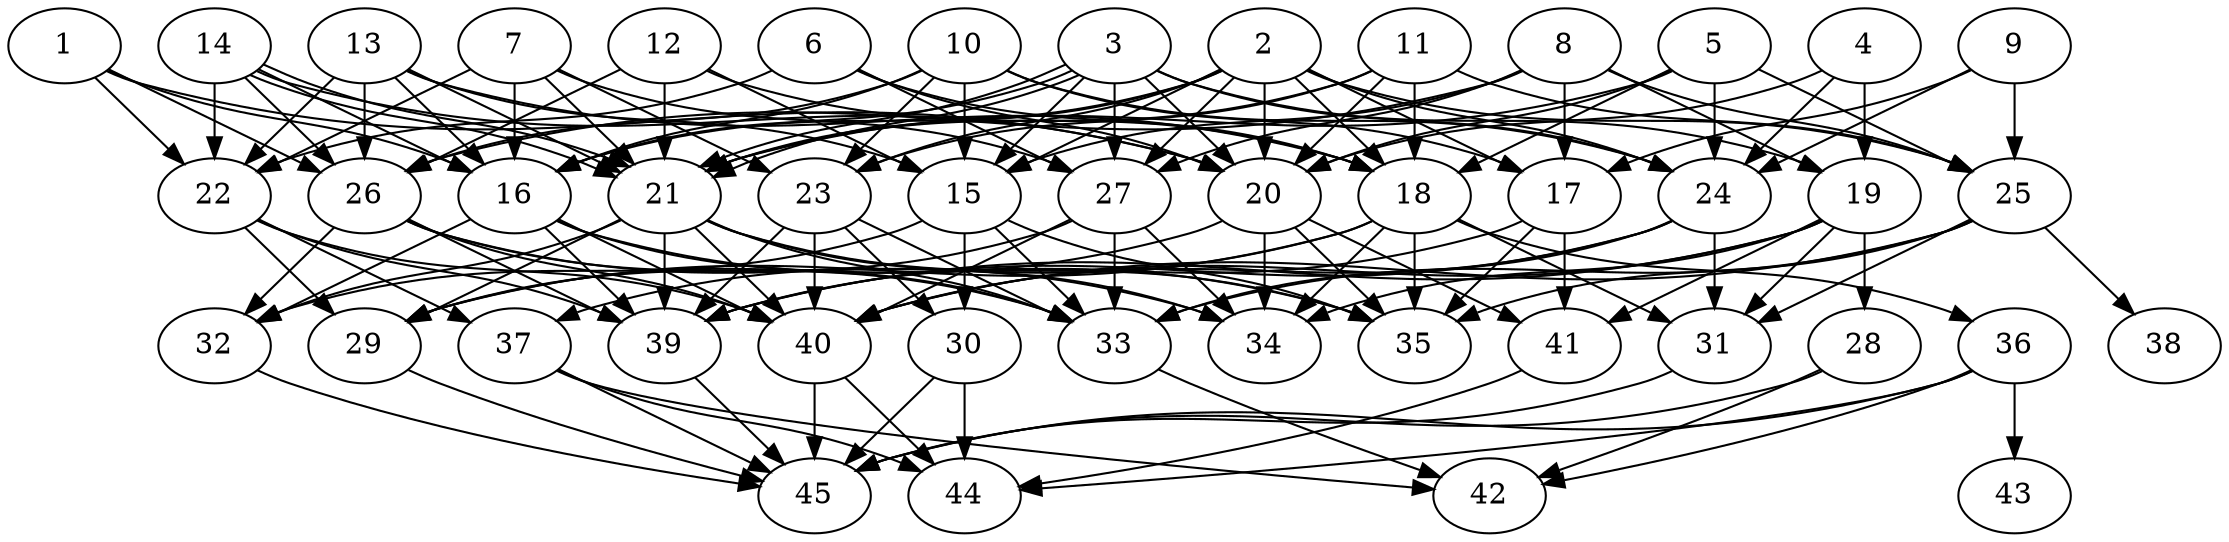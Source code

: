 // DAG automatically generated by daggen at Thu Oct  3 14:07:25 2019
// ./daggen --dot -n 45 --ccr 0.5 --fat 0.7 --regular 0.9 --density 0.7 --mindata 5242880 --maxdata 52428800 
digraph G {
  1 [size="66725888", alpha="0.17", expect_size="33362944"] 
  1 -> 16 [size ="33362944"]
  1 -> 20 [size ="33362944"]
  1 -> 22 [size ="33362944"]
  1 -> 26 [size ="33362944"]
  2 [size="90339328", alpha="0.17", expect_size="45169664"] 
  2 -> 15 [size ="45169664"]
  2 -> 16 [size ="45169664"]
  2 -> 17 [size ="45169664"]
  2 -> 18 [size ="45169664"]
  2 -> 20 [size ="45169664"]
  2 -> 21 [size ="45169664"]
  2 -> 23 [size ="45169664"]
  2 -> 24 [size ="45169664"]
  2 -> 25 [size ="45169664"]
  2 -> 27 [size ="45169664"]
  3 [size="46260224", alpha="0.12", expect_size="23130112"] 
  3 -> 15 [size ="23130112"]
  3 -> 16 [size ="23130112"]
  3 -> 19 [size ="23130112"]
  3 -> 20 [size ="23130112"]
  3 -> 21 [size ="23130112"]
  3 -> 21 [size ="23130112"]
  3 -> 24 [size ="23130112"]
  3 -> 27 [size ="23130112"]
  4 [size="101629952", alpha="0.07", expect_size="50814976"] 
  4 -> 19 [size ="50814976"]
  4 -> 20 [size ="50814976"]
  4 -> 24 [size ="50814976"]
  5 [size="93128704", alpha="0.03", expect_size="46564352"] 
  5 -> 18 [size ="46564352"]
  5 -> 20 [size ="46564352"]
  5 -> 21 [size ="46564352"]
  5 -> 24 [size ="46564352"]
  5 -> 25 [size ="46564352"]
  6 [size="15280128", alpha="0.14", expect_size="7640064"] 
  6 -> 18 [size ="7640064"]
  6 -> 20 [size ="7640064"]
  6 -> 22 [size ="7640064"]
  6 -> 27 [size ="7640064"]
  7 [size="26286080", alpha="0.09", expect_size="13143040"] 
  7 -> 16 [size ="13143040"]
  7 -> 21 [size ="13143040"]
  7 -> 22 [size ="13143040"]
  7 -> 23 [size ="13143040"]
  7 -> 27 [size ="13143040"]
  8 [size="87597056", alpha="0.12", expect_size="43798528"] 
  8 -> 15 [size ="43798528"]
  8 -> 17 [size ="43798528"]
  8 -> 19 [size ="43798528"]
  8 -> 25 [size ="43798528"]
  8 -> 26 [size ="43798528"]
  8 -> 27 [size ="43798528"]
  9 [size="64843776", alpha="0.10", expect_size="32421888"] 
  9 -> 17 [size ="32421888"]
  9 -> 24 [size ="32421888"]
  9 -> 25 [size ="32421888"]
  10 [size="39327744", alpha="0.03", expect_size="19663872"] 
  10 -> 15 [size ="19663872"]
  10 -> 16 [size ="19663872"]
  10 -> 17 [size ="19663872"]
  10 -> 23 [size ="19663872"]
  10 -> 24 [size ="19663872"]
  10 -> 26 [size ="19663872"]
  11 [size="87597056", alpha="0.14", expect_size="43798528"] 
  11 -> 18 [size ="43798528"]
  11 -> 20 [size ="43798528"]
  11 -> 21 [size ="43798528"]
  11 -> 23 [size ="43798528"]
  11 -> 25 [size ="43798528"]
  12 [size="73551872", alpha="0.11", expect_size="36775936"] 
  12 -> 15 [size ="36775936"]
  12 -> 18 [size ="36775936"]
  12 -> 21 [size ="36775936"]
  12 -> 26 [size ="36775936"]
  13 [size="59486208", alpha="0.13", expect_size="29743104"] 
  13 -> 15 [size ="29743104"]
  13 -> 16 [size ="29743104"]
  13 -> 18 [size ="29743104"]
  13 -> 21 [size ="29743104"]
  13 -> 22 [size ="29743104"]
  13 -> 26 [size ="29743104"]
  14 [size="22403072", alpha="0.05", expect_size="11201536"] 
  14 -> 16 [size ="11201536"]
  14 -> 20 [size ="11201536"]
  14 -> 21 [size ="11201536"]
  14 -> 21 [size ="11201536"]
  14 -> 22 [size ="11201536"]
  14 -> 26 [size ="11201536"]
  15 [size="56702976", alpha="0.04", expect_size="28351488"] 
  15 -> 30 [size ="28351488"]
  15 -> 32 [size ="28351488"]
  15 -> 33 [size ="28351488"]
  15 -> 35 [size ="28351488"]
  16 [size="73097216", alpha="0.07", expect_size="36548608"] 
  16 -> 32 [size ="36548608"]
  16 -> 33 [size ="36548608"]
  16 -> 35 [size ="36548608"]
  16 -> 39 [size ="36548608"]
  16 -> 40 [size ="36548608"]
  17 [size="46579712", alpha="0.02", expect_size="23289856"] 
  17 -> 35 [size ="23289856"]
  17 -> 39 [size ="23289856"]
  17 -> 41 [size ="23289856"]
  18 [size="88807424", alpha="0.00", expect_size="44403712"] 
  18 -> 29 [size ="44403712"]
  18 -> 31 [size ="44403712"]
  18 -> 34 [size ="44403712"]
  18 -> 35 [size ="44403712"]
  18 -> 36 [size ="44403712"]
  18 -> 37 [size ="44403712"]
  19 [size="53372928", alpha="0.07", expect_size="26686464"] 
  19 -> 28 [size ="26686464"]
  19 -> 31 [size ="26686464"]
  19 -> 34 [size ="26686464"]
  19 -> 39 [size ="26686464"]
  19 -> 40 [size ="26686464"]
  19 -> 41 [size ="26686464"]
  20 [size="99463168", alpha="0.02", expect_size="49731584"] 
  20 -> 29 [size ="49731584"]
  20 -> 34 [size ="49731584"]
  20 -> 35 [size ="49731584"]
  20 -> 41 [size ="49731584"]
  21 [size="19544064", alpha="0.08", expect_size="9772032"] 
  21 -> 29 [size ="9772032"]
  21 -> 32 [size ="9772032"]
  21 -> 33 [size ="9772032"]
  21 -> 34 [size ="9772032"]
  21 -> 35 [size ="9772032"]
  21 -> 39 [size ="9772032"]
  21 -> 40 [size ="9772032"]
  22 [size="85436416", alpha="0.11", expect_size="42718208"] 
  22 -> 29 [size ="42718208"]
  22 -> 37 [size ="42718208"]
  22 -> 39 [size ="42718208"]
  22 -> 40 [size ="42718208"]
  23 [size="42242048", alpha="0.02", expect_size="21121024"] 
  23 -> 30 [size ="21121024"]
  23 -> 33 [size ="21121024"]
  23 -> 39 [size ="21121024"]
  23 -> 40 [size ="21121024"]
  24 [size="11016192", alpha="0.12", expect_size="5508096"] 
  24 -> 31 [size ="5508096"]
  24 -> 33 [size ="5508096"]
  24 -> 39 [size ="5508096"]
  24 -> 40 [size ="5508096"]
  25 [size="32462848", alpha="0.20", expect_size="16231424"] 
  25 -> 31 [size ="16231424"]
  25 -> 33 [size ="16231424"]
  25 -> 35 [size ="16231424"]
  25 -> 38 [size ="16231424"]
  25 -> 40 [size ="16231424"]
  26 [size="49725440", alpha="0.09", expect_size="24862720"] 
  26 -> 32 [size ="24862720"]
  26 -> 33 [size ="24862720"]
  26 -> 34 [size ="24862720"]
  26 -> 39 [size ="24862720"]
  26 -> 40 [size ="24862720"]
  27 [size="81666048", alpha="0.01", expect_size="40833024"] 
  27 -> 29 [size ="40833024"]
  27 -> 33 [size ="40833024"]
  27 -> 34 [size ="40833024"]
  27 -> 40 [size ="40833024"]
  28 [size="91416576", alpha="0.09", expect_size="45708288"] 
  28 -> 42 [size ="45708288"]
  28 -> 45 [size ="45708288"]
  29 [size="91439104", alpha="0.09", expect_size="45719552"] 
  29 -> 45 [size ="45719552"]
  30 [size="32137216", alpha="0.15", expect_size="16068608"] 
  30 -> 44 [size ="16068608"]
  30 -> 45 [size ="16068608"]
  31 [size="40759296", alpha="0.17", expect_size="20379648"] 
  31 -> 45 [size ="20379648"]
  32 [size="79173632", alpha="0.13", expect_size="39586816"] 
  32 -> 45 [size ="39586816"]
  33 [size="38492160", alpha="0.19", expect_size="19246080"] 
  33 -> 42 [size ="19246080"]
  34 [size="48861184", alpha="0.08", expect_size="24430592"] 
  35 [size="12685312", alpha="0.06", expect_size="6342656"] 
  36 [size="12605440", alpha="0.18", expect_size="6302720"] 
  36 -> 42 [size ="6302720"]
  36 -> 43 [size ="6302720"]
  36 -> 44 [size ="6302720"]
  36 -> 45 [size ="6302720"]
  37 [size="53417984", alpha="0.17", expect_size="26708992"] 
  37 -> 42 [size ="26708992"]
  37 -> 44 [size ="26708992"]
  37 -> 45 [size ="26708992"]
  38 [size="56551424", alpha="0.13", expect_size="28275712"] 
  39 [size="99117056", alpha="0.18", expect_size="49558528"] 
  39 -> 45 [size ="49558528"]
  40 [size="46731264", alpha="0.02", expect_size="23365632"] 
  40 -> 44 [size ="23365632"]
  40 -> 45 [size ="23365632"]
  41 [size="22607872", alpha="0.08", expect_size="11303936"] 
  41 -> 44 [size ="11303936"]
  42 [size="103858176", alpha="0.09", expect_size="51929088"] 
  43 [size="70434816", alpha="0.18", expect_size="35217408"] 
  44 [size="65708032", alpha="0.06", expect_size="32854016"] 
  45 [size="101597184", alpha="0.19", expect_size="50798592"] 
}
